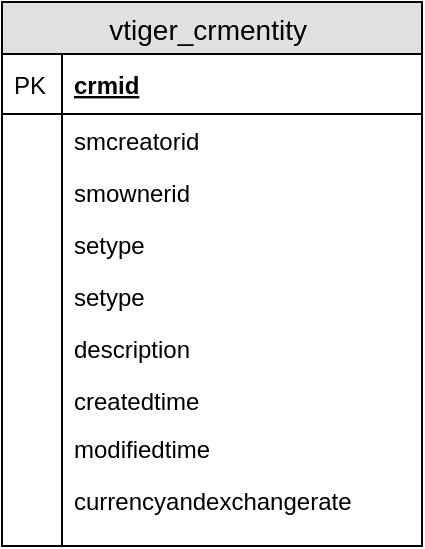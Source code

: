 <mxfile version="10.7.7" type="github"><diagram id="X7LphfB7NF6GKNDoktgP" name="Page-1"><mxGraphModel dx="940" dy="622" grid="1" gridSize="10" guides="1" tooltips="1" connect="1" arrows="1" fold="1" page="1" pageScale="1" pageWidth="827" pageHeight="1169" math="0" shadow="0"><root><mxCell id="0"/><mxCell id="1" parent="0"/><mxCell id="jzQdsW3VuigjjHp6HdtF-23" value="vtiger_crmentity " style="swimlane;fontStyle=0;childLayout=stackLayout;horizontal=1;startSize=26;fillColor=#e0e0e0;horizontalStack=0;resizeParent=1;resizeParentMax=0;resizeLast=0;collapsible=1;marginBottom=0;swimlaneFillColor=#ffffff;align=center;fontSize=14;" vertex="1" parent="1"><mxGeometry x="20" y="20" width="210" height="272" as="geometry"/></mxCell><mxCell id="jzQdsW3VuigjjHp6HdtF-24" value="crmid" style="shape=partialRectangle;top=0;left=0;right=0;bottom=1;align=left;verticalAlign=middle;fillColor=none;spacingLeft=34;spacingRight=4;overflow=hidden;rotatable=0;points=[[0,0.5],[1,0.5]];portConstraint=eastwest;dropTarget=0;fontStyle=5;fontSize=12;" vertex="1" parent="jzQdsW3VuigjjHp6HdtF-23"><mxGeometry y="26" width="210" height="30" as="geometry"/></mxCell><mxCell id="jzQdsW3VuigjjHp6HdtF-25" value="PK" style="shape=partialRectangle;top=0;left=0;bottom=0;fillColor=none;align=left;verticalAlign=middle;spacingLeft=4;spacingRight=4;overflow=hidden;rotatable=0;points=[];portConstraint=eastwest;part=1;fontSize=12;" vertex="1" connectable="0" parent="jzQdsW3VuigjjHp6HdtF-24"><mxGeometry width="30" height="30" as="geometry"/></mxCell><mxCell id="jzQdsW3VuigjjHp6HdtF-46" value="smcreatorid" style="shape=partialRectangle;top=0;left=0;right=0;bottom=0;align=left;verticalAlign=top;fillColor=none;spacingLeft=34;spacingRight=4;overflow=hidden;rotatable=0;points=[[0,0.5],[1,0.5]];portConstraint=eastwest;dropTarget=0;fontSize=12;" vertex="1" parent="jzQdsW3VuigjjHp6HdtF-23"><mxGeometry y="56" width="210" height="26" as="geometry"/></mxCell><mxCell id="jzQdsW3VuigjjHp6HdtF-47" value="" style="shape=partialRectangle;top=0;left=0;bottom=0;fillColor=none;align=left;verticalAlign=top;spacingLeft=4;spacingRight=4;overflow=hidden;rotatable=0;points=[];portConstraint=eastwest;part=1;fontSize=12;" vertex="1" connectable="0" parent="jzQdsW3VuigjjHp6HdtF-46"><mxGeometry width="30" height="26" as="geometry"/></mxCell><mxCell id="jzQdsW3VuigjjHp6HdtF-28" value="smownerid" style="shape=partialRectangle;top=0;left=0;right=0;bottom=0;align=left;verticalAlign=top;fillColor=none;spacingLeft=34;spacingRight=4;overflow=hidden;rotatable=0;points=[[0,0.5],[1,0.5]];portConstraint=eastwest;dropTarget=0;fontSize=12;" vertex="1" parent="jzQdsW3VuigjjHp6HdtF-23"><mxGeometry y="82" width="210" height="26" as="geometry"/></mxCell><mxCell id="jzQdsW3VuigjjHp6HdtF-29" value="" style="shape=partialRectangle;top=0;left=0;bottom=0;fillColor=none;align=left;verticalAlign=top;spacingLeft=4;spacingRight=4;overflow=hidden;rotatable=0;points=[];portConstraint=eastwest;part=1;fontSize=12;" vertex="1" connectable="0" parent="jzQdsW3VuigjjHp6HdtF-28"><mxGeometry width="30" height="26" as="geometry"/></mxCell><mxCell id="jzQdsW3VuigjjHp6HdtF-48" value="setype" style="shape=partialRectangle;top=0;left=0;right=0;bottom=0;align=left;verticalAlign=top;fillColor=none;spacingLeft=34;spacingRight=4;overflow=hidden;rotatable=0;points=[[0,0.5],[1,0.5]];portConstraint=eastwest;dropTarget=0;fontSize=12;" vertex="1" parent="jzQdsW3VuigjjHp6HdtF-23"><mxGeometry y="108" width="210" height="26" as="geometry"/></mxCell><mxCell id="jzQdsW3VuigjjHp6HdtF-49" value="" style="shape=partialRectangle;top=0;left=0;bottom=0;fillColor=none;align=left;verticalAlign=top;spacingLeft=4;spacingRight=4;overflow=hidden;rotatable=0;points=[];portConstraint=eastwest;part=1;fontSize=12;" vertex="1" connectable="0" parent="jzQdsW3VuigjjHp6HdtF-48"><mxGeometry width="30" height="26" as="geometry"/></mxCell><mxCell id="jzQdsW3VuigjjHp6HdtF-50" value="setype" style="shape=partialRectangle;top=0;left=0;right=0;bottom=0;align=left;verticalAlign=top;fillColor=none;spacingLeft=34;spacingRight=4;overflow=hidden;rotatable=0;points=[[0,0.5],[1,0.5]];portConstraint=eastwest;dropTarget=0;fontSize=12;" vertex="1" parent="jzQdsW3VuigjjHp6HdtF-23"><mxGeometry y="134" width="210" height="26" as="geometry"/></mxCell><mxCell id="jzQdsW3VuigjjHp6HdtF-51" value="" style="shape=partialRectangle;top=0;left=0;bottom=0;fillColor=none;align=left;verticalAlign=top;spacingLeft=4;spacingRight=4;overflow=hidden;rotatable=0;points=[];portConstraint=eastwest;part=1;fontSize=12;" vertex="1" connectable="0" parent="jzQdsW3VuigjjHp6HdtF-50"><mxGeometry width="30" height="26" as="geometry"/></mxCell><mxCell id="jzQdsW3VuigjjHp6HdtF-52" value="description" style="shape=partialRectangle;top=0;left=0;right=0;bottom=0;align=left;verticalAlign=top;fillColor=none;spacingLeft=34;spacingRight=4;overflow=hidden;rotatable=0;points=[[0,0.5],[1,0.5]];portConstraint=eastwest;dropTarget=0;fontSize=12;" vertex="1" parent="jzQdsW3VuigjjHp6HdtF-23"><mxGeometry y="160" width="210" height="26" as="geometry"/></mxCell><mxCell id="jzQdsW3VuigjjHp6HdtF-53" value="" style="shape=partialRectangle;top=0;left=0;bottom=0;fillColor=none;align=left;verticalAlign=top;spacingLeft=4;spacingRight=4;overflow=hidden;rotatable=0;points=[];portConstraint=eastwest;part=1;fontSize=12;" vertex="1" connectable="0" parent="jzQdsW3VuigjjHp6HdtF-52"><mxGeometry width="30" height="26" as="geometry"/></mxCell><mxCell id="jzQdsW3VuigjjHp6HdtF-54" value="createdtime" style="shape=partialRectangle;top=0;left=0;right=0;bottom=0;align=left;verticalAlign=top;fillColor=none;spacingLeft=34;spacingRight=4;overflow=hidden;rotatable=0;points=[[0,0.5],[1,0.5]];portConstraint=eastwest;dropTarget=0;fontSize=12;" vertex="1" parent="jzQdsW3VuigjjHp6HdtF-23"><mxGeometry y="186" width="210" height="24" as="geometry"/></mxCell><mxCell id="jzQdsW3VuigjjHp6HdtF-55" value="" style="shape=partialRectangle;top=0;left=0;bottom=0;fillColor=none;align=left;verticalAlign=top;spacingLeft=4;spacingRight=4;overflow=hidden;rotatable=0;points=[];portConstraint=eastwest;part=1;fontSize=12;" vertex="1" connectable="0" parent="jzQdsW3VuigjjHp6HdtF-54"><mxGeometry width="30" height="24" as="geometry"/></mxCell><mxCell id="jzQdsW3VuigjjHp6HdtF-56" value="modifiedtime" style="shape=partialRectangle;top=0;left=0;right=0;bottom=0;align=left;verticalAlign=top;fillColor=none;spacingLeft=34;spacingRight=4;overflow=hidden;rotatable=0;points=[[0,0.5],[1,0.5]];portConstraint=eastwest;dropTarget=0;fontSize=12;" vertex="1" parent="jzQdsW3VuigjjHp6HdtF-23"><mxGeometry y="210" width="210" height="26" as="geometry"/></mxCell><mxCell id="jzQdsW3VuigjjHp6HdtF-57" value="" style="shape=partialRectangle;top=0;left=0;bottom=0;fillColor=none;align=left;verticalAlign=top;spacingLeft=4;spacingRight=4;overflow=hidden;rotatable=0;points=[];portConstraint=eastwest;part=1;fontSize=12;" vertex="1" connectable="0" parent="jzQdsW3VuigjjHp6HdtF-56"><mxGeometry width="30" height="26" as="geometry"/></mxCell><mxCell id="jzQdsW3VuigjjHp6HdtF-58" value="currencyandexchangerate" style="shape=partialRectangle;top=0;left=0;right=0;bottom=0;align=left;verticalAlign=top;fillColor=none;spacingLeft=34;spacingRight=4;overflow=hidden;rotatable=0;points=[[0,0.5],[1,0.5]];portConstraint=eastwest;dropTarget=0;fontSize=12;" vertex="1" parent="jzQdsW3VuigjjHp6HdtF-23"><mxGeometry y="236" width="210" height="26" as="geometry"/></mxCell><mxCell id="jzQdsW3VuigjjHp6HdtF-59" value="" style="shape=partialRectangle;top=0;left=0;bottom=0;fillColor=none;align=left;verticalAlign=top;spacingLeft=4;spacingRight=4;overflow=hidden;rotatable=0;points=[];portConstraint=eastwest;part=1;fontSize=12;" vertex="1" connectable="0" parent="jzQdsW3VuigjjHp6HdtF-58"><mxGeometry width="30" height="26" as="geometry"/></mxCell><mxCell id="jzQdsW3VuigjjHp6HdtF-32" value="" style="shape=partialRectangle;top=0;left=0;right=0;bottom=0;align=left;verticalAlign=top;fillColor=none;spacingLeft=34;spacingRight=4;overflow=hidden;rotatable=0;points=[[0,0.5],[1,0.5]];portConstraint=eastwest;dropTarget=0;fontSize=12;" vertex="1" parent="jzQdsW3VuigjjHp6HdtF-23"><mxGeometry y="262" width="210" height="10" as="geometry"/></mxCell><mxCell id="jzQdsW3VuigjjHp6HdtF-33" value="" style="shape=partialRectangle;top=0;left=0;bottom=0;fillColor=none;align=left;verticalAlign=top;spacingLeft=4;spacingRight=4;overflow=hidden;rotatable=0;points=[];portConstraint=eastwest;part=1;fontSize=12;" vertex="1" connectable="0" parent="jzQdsW3VuigjjHp6HdtF-32"><mxGeometry width="30" height="10" as="geometry"/></mxCell></root></mxGraphModel></diagram></mxfile>
